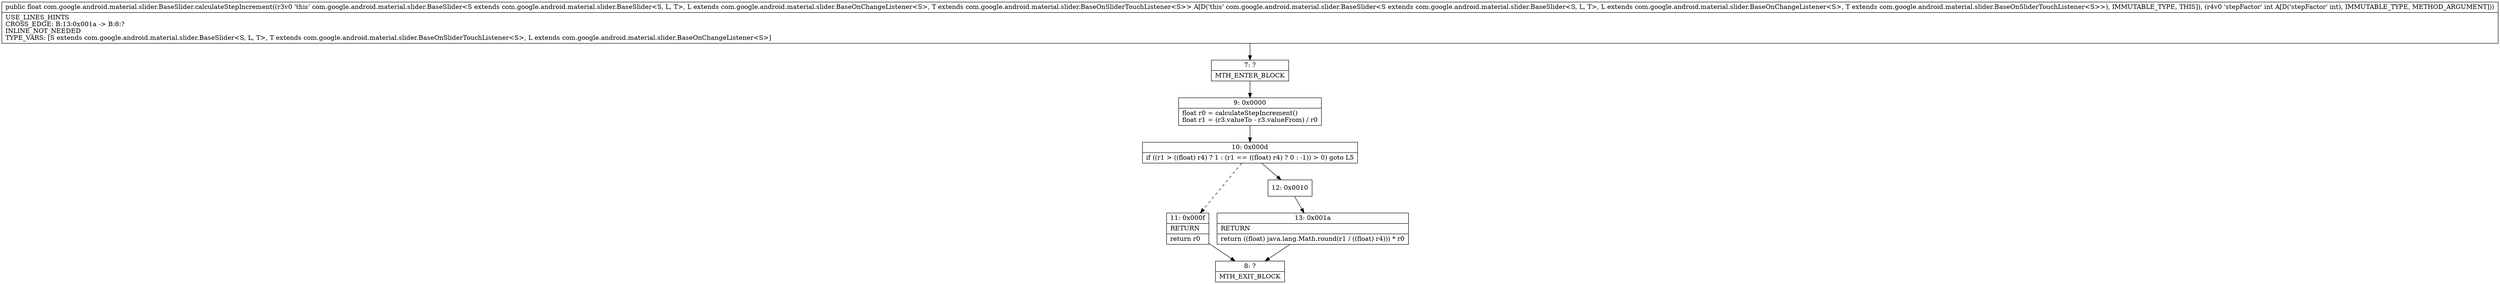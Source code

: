 digraph "CFG forcom.google.android.material.slider.BaseSlider.calculateStepIncrement(I)F" {
Node_7 [shape=record,label="{7\:\ ?|MTH_ENTER_BLOCK\l}"];
Node_9 [shape=record,label="{9\:\ 0x0000|float r0 = calculateStepIncrement()\lfloat r1 = (r3.valueTo \- r3.valueFrom) \/ r0\l}"];
Node_10 [shape=record,label="{10\:\ 0x000d|if ((r1 \> ((float) r4) ? 1 : (r1 == ((float) r4) ? 0 : \-1)) \> 0) goto L5\l}"];
Node_11 [shape=record,label="{11\:\ 0x000f|RETURN\l|return r0\l}"];
Node_8 [shape=record,label="{8\:\ ?|MTH_EXIT_BLOCK\l}"];
Node_12 [shape=record,label="{12\:\ 0x0010}"];
Node_13 [shape=record,label="{13\:\ 0x001a|RETURN\l|return ((float) java.lang.Math.round(r1 \/ ((float) r4))) * r0\l}"];
MethodNode[shape=record,label="{public float com.google.android.material.slider.BaseSlider.calculateStepIncrement((r3v0 'this' com.google.android.material.slider.BaseSlider\<S extends com.google.android.material.slider.BaseSlider\<S, L, T\>, L extends com.google.android.material.slider.BaseOnChangeListener\<S\>, T extends com.google.android.material.slider.BaseOnSliderTouchListener\<S\>\> A[D('this' com.google.android.material.slider.BaseSlider\<S extends com.google.android.material.slider.BaseSlider\<S, L, T\>, L extends com.google.android.material.slider.BaseOnChangeListener\<S\>, T extends com.google.android.material.slider.BaseOnSliderTouchListener\<S\>\>), IMMUTABLE_TYPE, THIS]), (r4v0 'stepFactor' int A[D('stepFactor' int), IMMUTABLE_TYPE, METHOD_ARGUMENT]))  | USE_LINES_HINTS\lCROSS_EDGE: B:13:0x001a \-\> B:8:?\lINLINE_NOT_NEEDED\lTYPE_VARS: [S extends com.google.android.material.slider.BaseSlider\<S, L, T\>, T extends com.google.android.material.slider.BaseOnSliderTouchListener\<S\>, L extends com.google.android.material.slider.BaseOnChangeListener\<S\>]\l}"];
MethodNode -> Node_7;Node_7 -> Node_9;
Node_9 -> Node_10;
Node_10 -> Node_11[style=dashed];
Node_10 -> Node_12;
Node_11 -> Node_8;
Node_12 -> Node_13;
Node_13 -> Node_8;
}

